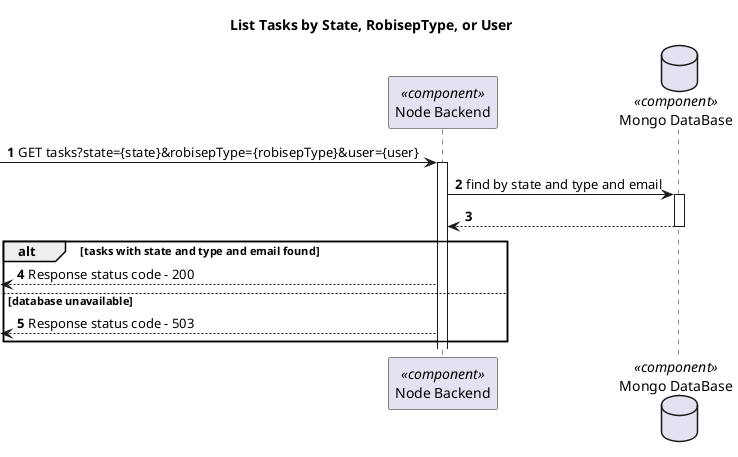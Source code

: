 @startuml Process View - Level 3

autonumber
skinparam packageStyle rect

title List Tasks by State, RobisepType, or User

participant "Node Backend" as BE <<component>>
database "Mongo DataBase" as DB <<component>>

-> BE: GET tasks?state={state}&robisepType={robisepType}&user={user}

'Find by Building ID (startpoint)'

activate BE

BE -> DB: find by state and type and email

activate DB

DB --> BE:

deactivate DB

alt tasks with state and type and email found

  <-- BE: Response status code - 200

else database unavailable

  <-- BE: Response status code - 503

end

@enduml
